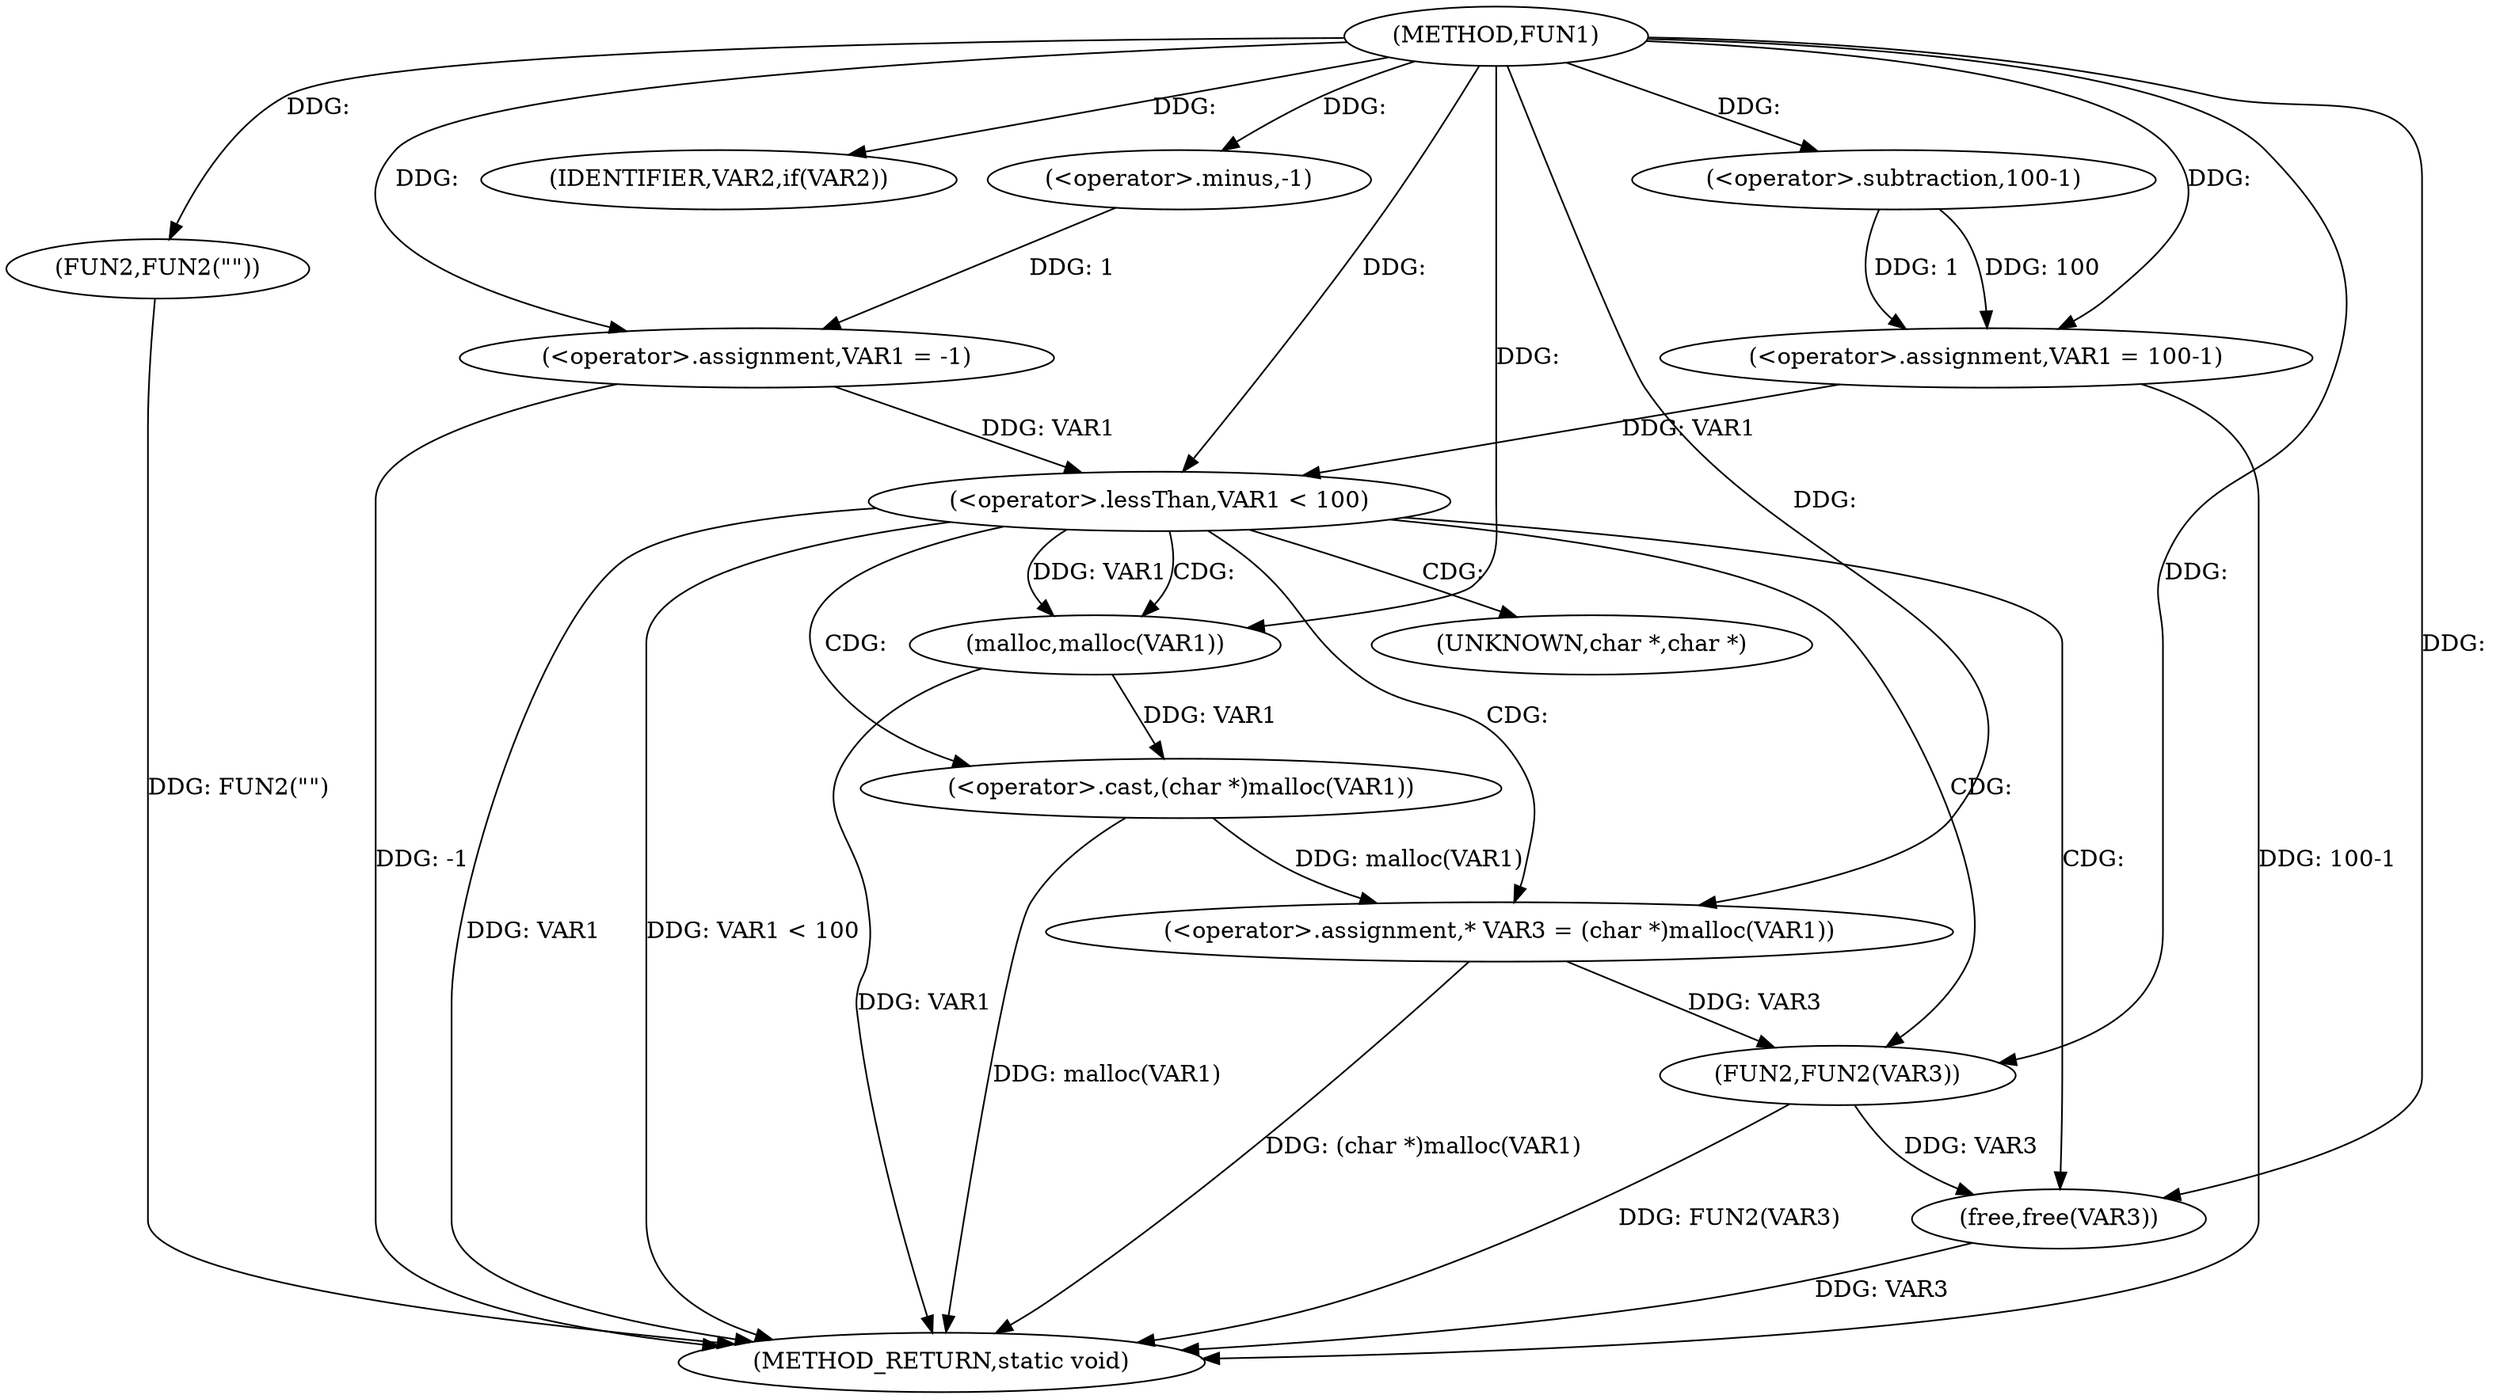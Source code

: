 digraph FUN1 {  
"1000100" [label = "(METHOD,FUN1)" ]
"1000135" [label = "(METHOD_RETURN,static void)" ]
"1000103" [label = "(<operator>.assignment,VAR1 = -1)" ]
"1000105" [label = "(<operator>.minus,-1)" ]
"1000108" [label = "(IDENTIFIER,VAR2,if(VAR2))" ]
"1000110" [label = "(FUN2,FUN2(\"\"))" ]
"1000114" [label = "(<operator>.assignment,VAR1 = 100-1)" ]
"1000116" [label = "(<operator>.subtraction,100-1)" ]
"1000120" [label = "(<operator>.lessThan,VAR1 < 100)" ]
"1000125" [label = "(<operator>.assignment,* VAR3 = (char *)malloc(VAR1))" ]
"1000127" [label = "(<operator>.cast,(char *)malloc(VAR1))" ]
"1000129" [label = "(malloc,malloc(VAR1))" ]
"1000131" [label = "(FUN2,FUN2(VAR3))" ]
"1000133" [label = "(free,free(VAR3))" ]
"1000128" [label = "(UNKNOWN,char *,char *)" ]
  "1000129" -> "1000135"  [ label = "DDG: VAR1"] 
  "1000103" -> "1000135"  [ label = "DDG: -1"] 
  "1000120" -> "1000135"  [ label = "DDG: VAR1"] 
  "1000125" -> "1000135"  [ label = "DDG: (char *)malloc(VAR1)"] 
  "1000114" -> "1000135"  [ label = "DDG: 100-1"] 
  "1000131" -> "1000135"  [ label = "DDG: FUN2(VAR3)"] 
  "1000127" -> "1000135"  [ label = "DDG: malloc(VAR1)"] 
  "1000133" -> "1000135"  [ label = "DDG: VAR3"] 
  "1000110" -> "1000135"  [ label = "DDG: FUN2(\"\")"] 
  "1000120" -> "1000135"  [ label = "DDG: VAR1 < 100"] 
  "1000105" -> "1000103"  [ label = "DDG: 1"] 
  "1000100" -> "1000103"  [ label = "DDG: "] 
  "1000100" -> "1000105"  [ label = "DDG: "] 
  "1000100" -> "1000108"  [ label = "DDG: "] 
  "1000100" -> "1000110"  [ label = "DDG: "] 
  "1000116" -> "1000114"  [ label = "DDG: 100"] 
  "1000116" -> "1000114"  [ label = "DDG: 1"] 
  "1000100" -> "1000114"  [ label = "DDG: "] 
  "1000100" -> "1000116"  [ label = "DDG: "] 
  "1000103" -> "1000120"  [ label = "DDG: VAR1"] 
  "1000114" -> "1000120"  [ label = "DDG: VAR1"] 
  "1000100" -> "1000120"  [ label = "DDG: "] 
  "1000127" -> "1000125"  [ label = "DDG: malloc(VAR1)"] 
  "1000100" -> "1000125"  [ label = "DDG: "] 
  "1000129" -> "1000127"  [ label = "DDG: VAR1"] 
  "1000120" -> "1000129"  [ label = "DDG: VAR1"] 
  "1000100" -> "1000129"  [ label = "DDG: "] 
  "1000125" -> "1000131"  [ label = "DDG: VAR3"] 
  "1000100" -> "1000131"  [ label = "DDG: "] 
  "1000131" -> "1000133"  [ label = "DDG: VAR3"] 
  "1000100" -> "1000133"  [ label = "DDG: "] 
  "1000120" -> "1000128"  [ label = "CDG: "] 
  "1000120" -> "1000129"  [ label = "CDG: "] 
  "1000120" -> "1000125"  [ label = "CDG: "] 
  "1000120" -> "1000131"  [ label = "CDG: "] 
  "1000120" -> "1000133"  [ label = "CDG: "] 
  "1000120" -> "1000127"  [ label = "CDG: "] 
}
